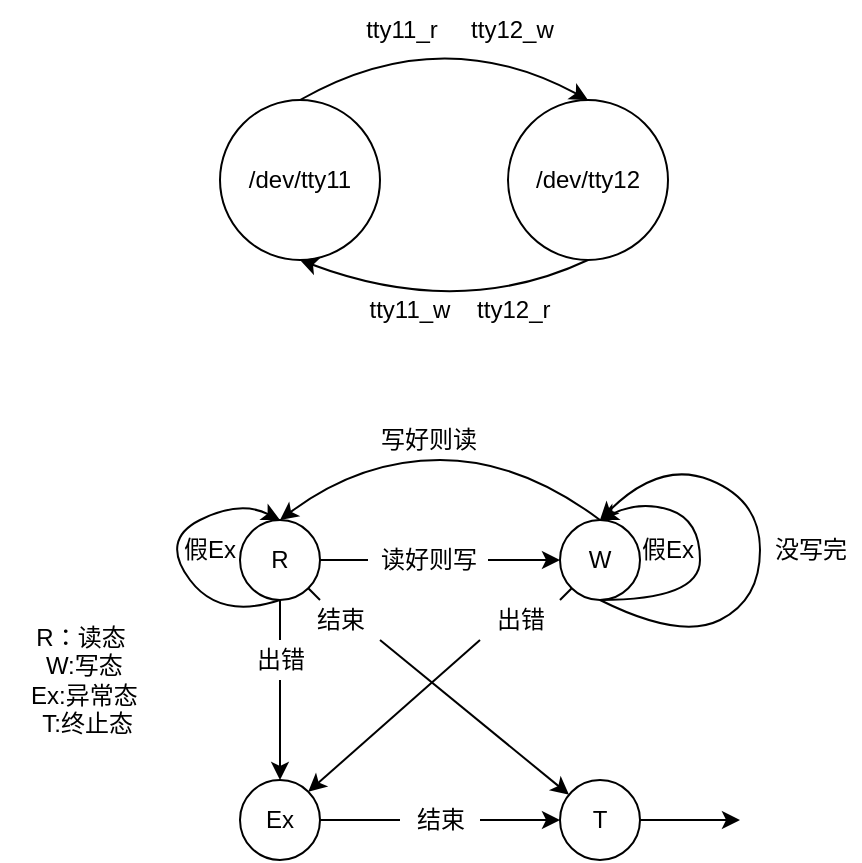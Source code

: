 <mxfile version="15.8.7" type="device"><diagram id="gBKJOEBkOqbg_VQ2pUqb" name="第 1 页"><mxGraphModel dx="1216" dy="577" grid="1" gridSize="10" guides="1" tooltips="1" connect="1" arrows="1" fold="1" page="1" pageScale="1" pageWidth="827" pageHeight="1169" math="0" shadow="0"><root><mxCell id="0"/><mxCell id="1" parent="0"/><mxCell id="lFlQwI7uFwBHBe1KBglG-1" value="/dev/tty11" style="ellipse;whiteSpace=wrap;html=1;aspect=fixed;" vertex="1" parent="1"><mxGeometry x="190" y="90" width="80" height="80" as="geometry"/></mxCell><mxCell id="lFlQwI7uFwBHBe1KBglG-2" value="/dev/tty12" style="ellipse;whiteSpace=wrap;html=1;aspect=fixed;" vertex="1" parent="1"><mxGeometry x="334" y="90" width="80" height="80" as="geometry"/></mxCell><mxCell id="lFlQwI7uFwBHBe1KBglG-3" value="" style="curved=1;endArrow=classic;html=1;rounded=0;exitX=0.5;exitY=0;exitDx=0;exitDy=0;entryX=0.5;entryY=0;entryDx=0;entryDy=0;" edge="1" parent="1" source="lFlQwI7uFwBHBe1KBglG-1" target="lFlQwI7uFwBHBe1KBglG-2"><mxGeometry width="50" height="50" relative="1" as="geometry"><mxPoint x="390" y="280" as="sourcePoint"/><mxPoint x="440" y="230" as="targetPoint"/><Array as="points"><mxPoint x="300" y="50"/></Array></mxGeometry></mxCell><mxCell id="lFlQwI7uFwBHBe1KBglG-4" value="" style="curved=1;endArrow=classic;html=1;rounded=0;exitX=0.5;exitY=1;exitDx=0;exitDy=0;entryX=0.5;entryY=1;entryDx=0;entryDy=0;" edge="1" parent="1" source="lFlQwI7uFwBHBe1KBglG-2" target="lFlQwI7uFwBHBe1KBglG-1"><mxGeometry width="50" height="50" relative="1" as="geometry"><mxPoint x="390" y="280" as="sourcePoint"/><mxPoint x="440" y="230" as="targetPoint"/><Array as="points"><mxPoint x="310" y="200"/></Array></mxGeometry></mxCell><mxCell id="lFlQwI7uFwBHBe1KBglG-5" value="tty11_r&amp;nbsp; &amp;nbsp; &amp;nbsp;tty12_w" style="text;html=1;strokeColor=none;fillColor=none;align=center;verticalAlign=middle;whiteSpace=wrap;rounded=0;" vertex="1" parent="1"><mxGeometry x="200" y="40" width="220" height="30" as="geometry"/></mxCell><mxCell id="lFlQwI7uFwBHBe1KBglG-7" value="tty11_w &amp;nbsp; &amp;nbsp;tty12_r" style="text;html=1;strokeColor=none;fillColor=none;align=center;verticalAlign=middle;whiteSpace=wrap;rounded=0;" vertex="1" parent="1"><mxGeometry x="200" y="180" width="220" height="30" as="geometry"/></mxCell><mxCell id="lFlQwI7uFwBHBe1KBglG-9" value="R" style="ellipse;whiteSpace=wrap;html=1;aspect=fixed;" vertex="1" parent="1"><mxGeometry x="200" y="300" width="40" height="40" as="geometry"/></mxCell><mxCell id="lFlQwI7uFwBHBe1KBglG-10" value="W" style="ellipse;whiteSpace=wrap;html=1;aspect=fixed;" vertex="1" parent="1"><mxGeometry x="360" y="300" width="40" height="40" as="geometry"/></mxCell><mxCell id="lFlQwI7uFwBHBe1KBglG-11" value="Ex" style="ellipse;whiteSpace=wrap;html=1;aspect=fixed;" vertex="1" parent="1"><mxGeometry x="200" y="430" width="40" height="40" as="geometry"/></mxCell><mxCell id="lFlQwI7uFwBHBe1KBglG-12" value="T" style="ellipse;whiteSpace=wrap;html=1;aspect=fixed;" vertex="1" parent="1"><mxGeometry x="360" y="430" width="40" height="40" as="geometry"/></mxCell><mxCell id="lFlQwI7uFwBHBe1KBglG-13" value="" style="endArrow=classic;html=1;rounded=0;exitX=1;exitY=0.5;exitDx=0;exitDy=0;" edge="1" parent="1" source="lFlQwI7uFwBHBe1KBglG-12"><mxGeometry width="50" height="50" relative="1" as="geometry"><mxPoint x="390" y="370" as="sourcePoint"/><mxPoint x="450" y="450" as="targetPoint"/></mxGeometry></mxCell><mxCell id="lFlQwI7uFwBHBe1KBglG-14" value="" style="endArrow=classic;html=1;rounded=0;exitX=1;exitY=1;exitDx=0;exitDy=0;startArrow=none;" edge="1" parent="1" source="lFlQwI7uFwBHBe1KBglG-37" target="lFlQwI7uFwBHBe1KBglG-12"><mxGeometry width="50" height="50" relative="1" as="geometry"><mxPoint x="400" y="380" as="sourcePoint"/><mxPoint x="450" y="330" as="targetPoint"/></mxGeometry></mxCell><mxCell id="lFlQwI7uFwBHBe1KBglG-15" value="" style="endArrow=classic;html=1;rounded=0;entryX=0.5;entryY=0;entryDx=0;entryDy=0;exitX=0.5;exitY=1;exitDx=0;exitDy=0;startArrow=none;" edge="1" parent="1" source="lFlQwI7uFwBHBe1KBglG-36" target="lFlQwI7uFwBHBe1KBglG-11"><mxGeometry width="50" height="50" relative="1" as="geometry"><mxPoint x="220" y="350" as="sourcePoint"/><mxPoint x="460" y="340" as="targetPoint"/></mxGeometry></mxCell><mxCell id="lFlQwI7uFwBHBe1KBglG-16" value="" style="endArrow=classic;html=1;rounded=0;exitX=1;exitY=0.5;exitDx=0;exitDy=0;entryX=0;entryY=0.5;entryDx=0;entryDy=0;startArrow=none;" edge="1" parent="1" source="lFlQwI7uFwBHBe1KBglG-34" target="lFlQwI7uFwBHBe1KBglG-10"><mxGeometry width="50" height="50" relative="1" as="geometry"><mxPoint x="420" y="400" as="sourcePoint"/><mxPoint x="470" y="350" as="targetPoint"/></mxGeometry></mxCell><mxCell id="lFlQwI7uFwBHBe1KBglG-17" value="" style="curved=1;endArrow=classic;html=1;rounded=0;entryX=0.5;entryY=0;entryDx=0;entryDy=0;exitX=0.5;exitY=1;exitDx=0;exitDy=0;" edge="1" parent="1" source="lFlQwI7uFwBHBe1KBglG-9" target="lFlQwI7uFwBHBe1KBglG-9"><mxGeometry width="50" height="50" relative="1" as="geometry"><mxPoint x="390" y="370" as="sourcePoint"/><mxPoint x="160" y="280" as="targetPoint"/><Array as="points"><mxPoint x="190" y="350"/><mxPoint x="160" y="310"/><mxPoint x="200" y="290"/></Array></mxGeometry></mxCell><mxCell id="lFlQwI7uFwBHBe1KBglG-18" value="" style="curved=1;endArrow=classic;html=1;rounded=0;exitX=0.5;exitY=0;exitDx=0;exitDy=0;entryX=0.5;entryY=0;entryDx=0;entryDy=0;" edge="1" parent="1" source="lFlQwI7uFwBHBe1KBglG-10" target="lFlQwI7uFwBHBe1KBglG-9"><mxGeometry width="50" height="50" relative="1" as="geometry"><mxPoint x="390" y="370" as="sourcePoint"/><mxPoint x="230" y="230" as="targetPoint"/><Array as="points"><mxPoint x="340" y="270"/><mxPoint x="260" y="270"/></Array></mxGeometry></mxCell><mxCell id="lFlQwI7uFwBHBe1KBglG-22" value="" style="endArrow=classic;html=1;rounded=0;exitX=1;exitY=0.5;exitDx=0;exitDy=0;entryX=0;entryY=0.5;entryDx=0;entryDy=0;startArrow=none;" edge="1" parent="1" source="lFlQwI7uFwBHBe1KBglG-48" target="lFlQwI7uFwBHBe1KBglG-12"><mxGeometry width="50" height="50" relative="1" as="geometry"><mxPoint x="400" y="380" as="sourcePoint"/><mxPoint x="450" y="330" as="targetPoint"/></mxGeometry></mxCell><mxCell id="lFlQwI7uFwBHBe1KBglG-23" value="" style="endArrow=classic;html=1;rounded=0;exitX=0;exitY=1;exitDx=0;exitDy=0;entryX=1;entryY=0;entryDx=0;entryDy=0;startArrow=none;" edge="1" parent="1" source="lFlQwI7uFwBHBe1KBglG-39" target="lFlQwI7uFwBHBe1KBglG-11"><mxGeometry width="50" height="50" relative="1" as="geometry"><mxPoint x="410" y="390" as="sourcePoint"/><mxPoint x="460" y="340" as="targetPoint"/></mxGeometry></mxCell><mxCell id="lFlQwI7uFwBHBe1KBglG-24" value="" style="curved=1;endArrow=classic;html=1;rounded=0;exitX=0.5;exitY=1;exitDx=0;exitDy=0;entryX=0.5;entryY=0;entryDx=0;entryDy=0;" edge="1" parent="1" source="lFlQwI7uFwBHBe1KBglG-10" target="lFlQwI7uFwBHBe1KBglG-10"><mxGeometry width="50" height="50" relative="1" as="geometry"><mxPoint x="220" y="370" as="sourcePoint"/><mxPoint x="270" y="320" as="targetPoint"/><Array as="points"><mxPoint x="430" y="340"/><mxPoint x="430" y="300"/><mxPoint x="400" y="290"/></Array></mxGeometry></mxCell><mxCell id="lFlQwI7uFwBHBe1KBglG-26" value="" style="curved=1;endArrow=classic;html=1;rounded=0;exitX=0.5;exitY=1;exitDx=0;exitDy=0;" edge="1" parent="1" source="lFlQwI7uFwBHBe1KBglG-10"><mxGeometry width="50" height="50" relative="1" as="geometry"><mxPoint x="390" y="350" as="sourcePoint"/><mxPoint x="380" y="300" as="targetPoint"/><Array as="points"><mxPoint x="420" y="360"/><mxPoint x="460" y="340"/><mxPoint x="460" y="290"/><mxPoint x="410" y="270"/></Array></mxGeometry></mxCell><mxCell id="lFlQwI7uFwBHBe1KBglG-27" value="R：读态&lt;br&gt;&amp;nbsp;W:写态&lt;br&gt;&amp;nbsp; Ex:异常态&amp;nbsp;&lt;br&gt;&amp;nbsp; T:终止态" style="text;html=1;align=center;verticalAlign=middle;resizable=0;points=[];autosize=1;strokeColor=none;fillColor=none;" vertex="1" parent="1"><mxGeometry x="80" y="350" width="80" height="60" as="geometry"/></mxCell><mxCell id="lFlQwI7uFwBHBe1KBglG-28" value="假Ex" style="text;html=1;strokeColor=none;fillColor=none;align=center;verticalAlign=middle;whiteSpace=wrap;rounded=0;" vertex="1" parent="1"><mxGeometry x="155" y="300" width="60" height="30" as="geometry"/></mxCell><mxCell id="lFlQwI7uFwBHBe1KBglG-29" value="假Ex" style="text;html=1;strokeColor=none;fillColor=none;align=center;verticalAlign=middle;whiteSpace=wrap;rounded=0;" vertex="1" parent="1"><mxGeometry x="384" y="300" width="60" height="30" as="geometry"/></mxCell><mxCell id="lFlQwI7uFwBHBe1KBglG-32" value="没写完" style="text;html=1;align=center;verticalAlign=middle;resizable=0;points=[];autosize=1;strokeColor=none;fillColor=none;" vertex="1" parent="1"><mxGeometry x="460" y="305" width="50" height="20" as="geometry"/></mxCell><mxCell id="lFlQwI7uFwBHBe1KBglG-33" value="写好则读" style="text;html=1;align=center;verticalAlign=middle;resizable=0;points=[];autosize=1;strokeColor=none;fillColor=none;" vertex="1" parent="1"><mxGeometry x="264" y="250" width="60" height="20" as="geometry"/></mxCell><mxCell id="lFlQwI7uFwBHBe1KBglG-39" value="出错" style="text;html=1;align=center;verticalAlign=middle;resizable=0;points=[];autosize=1;strokeColor=none;fillColor=none;" vertex="1" parent="1"><mxGeometry x="320" y="340" width="40" height="20" as="geometry"/></mxCell><mxCell id="lFlQwI7uFwBHBe1KBglG-40" value="" style="endArrow=none;html=1;rounded=0;exitX=0;exitY=1;exitDx=0;exitDy=0;entryX=1;entryY=0;entryDx=0;entryDy=0;" edge="1" parent="1" source="lFlQwI7uFwBHBe1KBglG-10" target="lFlQwI7uFwBHBe1KBglG-39"><mxGeometry width="50" height="50" relative="1" as="geometry"><mxPoint x="365.858" y="334.142" as="sourcePoint"/><mxPoint x="234.142" y="435.858" as="targetPoint"/></mxGeometry></mxCell><mxCell id="lFlQwI7uFwBHBe1KBglG-37" value="结束" style="text;html=1;align=center;verticalAlign=middle;resizable=0;points=[];autosize=1;strokeColor=none;fillColor=none;" vertex="1" parent="1"><mxGeometry x="230" y="340" width="40" height="20" as="geometry"/></mxCell><mxCell id="lFlQwI7uFwBHBe1KBglG-41" value="" style="endArrow=none;html=1;rounded=0;exitX=1;exitY=1;exitDx=0;exitDy=0;" edge="1" parent="1" source="lFlQwI7uFwBHBe1KBglG-9" target="lFlQwI7uFwBHBe1KBglG-37"><mxGeometry width="50" height="50" relative="1" as="geometry"><mxPoint x="234.142" y="334.142" as="sourcePoint"/><mxPoint x="364.33" y="437.572" as="targetPoint"/></mxGeometry></mxCell><mxCell id="lFlQwI7uFwBHBe1KBglG-36" value="出错" style="text;html=1;align=center;verticalAlign=middle;resizable=0;points=[];autosize=1;strokeColor=none;fillColor=none;" vertex="1" parent="1"><mxGeometry x="200" y="360" width="40" height="20" as="geometry"/></mxCell><mxCell id="lFlQwI7uFwBHBe1KBglG-43" value="" style="endArrow=none;html=1;rounded=0;entryX=0.5;entryY=0;entryDx=0;entryDy=0;exitX=0.5;exitY=1;exitDx=0;exitDy=0;" edge="1" parent="1" source="lFlQwI7uFwBHBe1KBglG-9" target="lFlQwI7uFwBHBe1KBglG-36"><mxGeometry width="50" height="50" relative="1" as="geometry"><mxPoint x="220" y="340" as="sourcePoint"/><mxPoint x="220" y="430" as="targetPoint"/></mxGeometry></mxCell><mxCell id="lFlQwI7uFwBHBe1KBglG-34" value="读好则写" style="text;html=1;align=center;verticalAlign=middle;resizable=0;points=[];autosize=1;strokeColor=none;fillColor=none;" vertex="1" parent="1"><mxGeometry x="264" y="310" width="60" height="20" as="geometry"/></mxCell><mxCell id="lFlQwI7uFwBHBe1KBglG-44" value="" style="endArrow=none;html=1;rounded=0;exitX=1;exitY=0.5;exitDx=0;exitDy=0;entryX=0;entryY=0.5;entryDx=0;entryDy=0;" edge="1" parent="1" source="lFlQwI7uFwBHBe1KBglG-9" target="lFlQwI7uFwBHBe1KBglG-34"><mxGeometry width="50" height="50" relative="1" as="geometry"><mxPoint x="240" y="320" as="sourcePoint"/><mxPoint x="360" y="320" as="targetPoint"/></mxGeometry></mxCell><mxCell id="lFlQwI7uFwBHBe1KBglG-48" value="结束" style="text;html=1;align=center;verticalAlign=middle;resizable=0;points=[];autosize=1;strokeColor=none;fillColor=none;" vertex="1" parent="1"><mxGeometry x="280" y="440" width="40" height="20" as="geometry"/></mxCell><mxCell id="lFlQwI7uFwBHBe1KBglG-49" value="" style="endArrow=none;html=1;rounded=0;exitX=1;exitY=0.5;exitDx=0;exitDy=0;entryX=0;entryY=0.5;entryDx=0;entryDy=0;" edge="1" parent="1" source="lFlQwI7uFwBHBe1KBglG-11" target="lFlQwI7uFwBHBe1KBglG-48"><mxGeometry width="50" height="50" relative="1" as="geometry"><mxPoint x="240" y="450" as="sourcePoint"/><mxPoint x="360" y="450" as="targetPoint"/></mxGeometry></mxCell></root></mxGraphModel></diagram></mxfile>